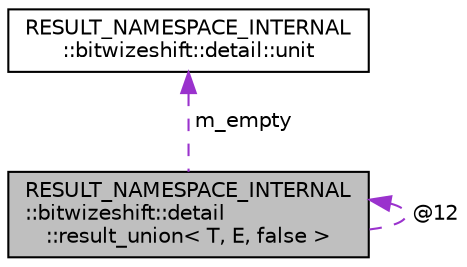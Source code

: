 digraph "RESULT_NAMESPACE_INTERNAL::bitwizeshift::detail::result_union&lt; T, E, false &gt;"
{
 // LATEX_PDF_SIZE
  edge [fontname="Helvetica",fontsize="10",labelfontname="Helvetica",labelfontsize="10"];
  node [fontname="Helvetica",fontsize="10",shape=record];
  Node1 [label="RESULT_NAMESPACE_INTERNAL\l::bitwizeshift::detail\l::result_union\< T, E, false \>",height=0.2,width=0.4,color="black", fillcolor="grey75", style="filled", fontcolor="black",tooltip=" "];
  Node1 -> Node1 [dir="back",color="darkorchid3",fontsize="10",style="dashed",label=" @12" ,fontname="Helvetica"];
  Node2 -> Node1 [dir="back",color="darkorchid3",fontsize="10",style="dashed",label=" m_empty" ,fontname="Helvetica"];
  Node2 [label="RESULT_NAMESPACE_INTERNAL\l::bitwizeshift::detail::unit",height=0.2,width=0.4,color="black", fillcolor="white", style="filled",URL="$db/d49/structRESULT__NAMESPACE__INTERNAL_1_1bitwizeshift_1_1detail_1_1unit.html",tooltip="A standalone monostate object (effectively std::monostate). This exists to allow for void specializat..."];
}

